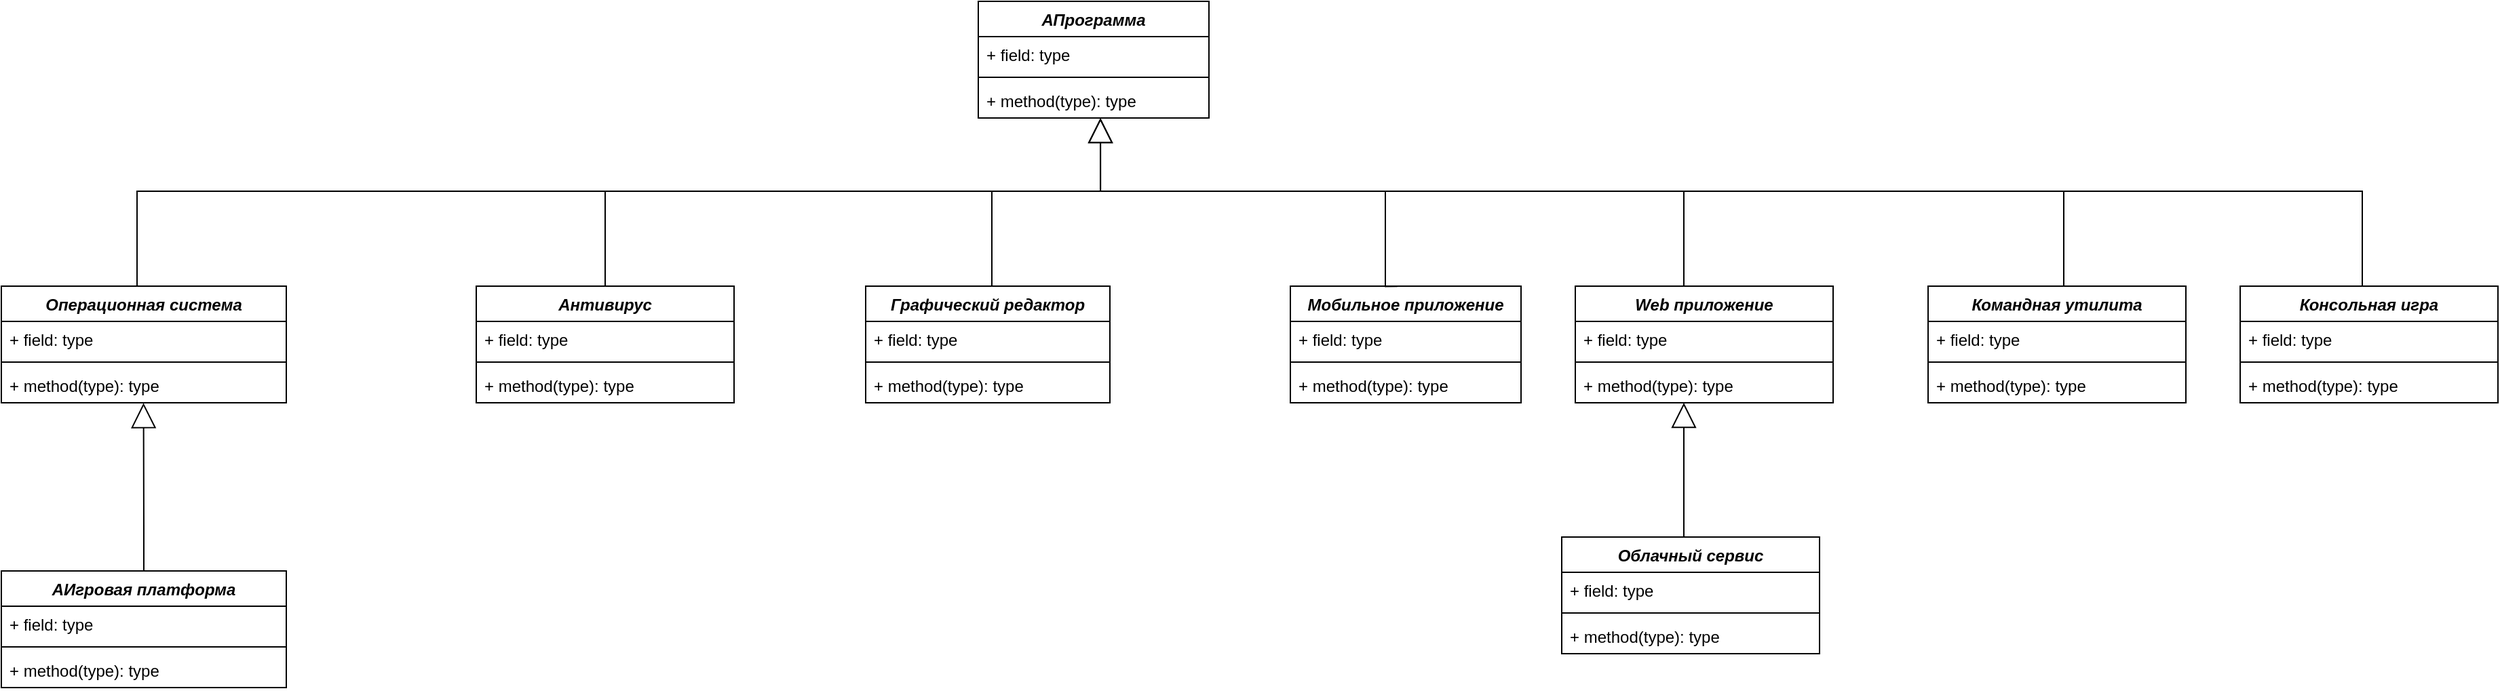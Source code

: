 <mxfile version="26.0.14">
  <diagram name="Страница — 1" id="1IhqNI-9ftxUwjLDLz9c">
    <mxGraphModel dx="2203" dy="1203" grid="1" gridSize="10" guides="1" tooltips="1" connect="1" arrows="1" fold="1" page="1" pageScale="1" pageWidth="827" pageHeight="1169" math="0" shadow="0">
      <root>
        <mxCell id="0" />
        <mxCell id="1" parent="0" />
        <mxCell id="y_bu4ISOqVrsxOuGK8KF-1" value="&lt;i&gt;АИгровая платформа&lt;/i&gt;" style="swimlane;fontStyle=1;align=center;verticalAlign=top;childLayout=stackLayout;horizontal=1;startSize=26;horizontalStack=0;resizeParent=1;resizeParentMax=0;resizeLast=0;collapsible=1;marginBottom=0;whiteSpace=wrap;html=1;" parent="1" vertex="1">
          <mxGeometry x="190" y="610" width="210" height="86" as="geometry" />
        </mxCell>
        <mxCell id="y_bu4ISOqVrsxOuGK8KF-2" value="+ field: type" style="text;strokeColor=none;fillColor=none;align=left;verticalAlign=top;spacingLeft=4;spacingRight=4;overflow=hidden;rotatable=0;points=[[0,0.5],[1,0.5]];portConstraint=eastwest;whiteSpace=wrap;html=1;" parent="y_bu4ISOqVrsxOuGK8KF-1" vertex="1">
          <mxGeometry y="26" width="210" height="26" as="geometry" />
        </mxCell>
        <mxCell id="y_bu4ISOqVrsxOuGK8KF-3" value="" style="line;strokeWidth=1;fillColor=none;align=left;verticalAlign=middle;spacingTop=-1;spacingLeft=3;spacingRight=3;rotatable=0;labelPosition=right;points=[];portConstraint=eastwest;strokeColor=inherit;" parent="y_bu4ISOqVrsxOuGK8KF-1" vertex="1">
          <mxGeometry y="52" width="210" height="8" as="geometry" />
        </mxCell>
        <mxCell id="y_bu4ISOqVrsxOuGK8KF-4" value="+ method(type): type" style="text;strokeColor=none;fillColor=none;align=left;verticalAlign=top;spacingLeft=4;spacingRight=4;overflow=hidden;rotatable=0;points=[[0,0.5],[1,0.5]];portConstraint=eastwest;whiteSpace=wrap;html=1;" parent="y_bu4ISOqVrsxOuGK8KF-1" vertex="1">
          <mxGeometry y="60" width="210" height="26" as="geometry" />
        </mxCell>
        <mxCell id="y_bu4ISOqVrsxOuGK8KF-6" value="&lt;i&gt;Операционная система&lt;/i&gt;" style="swimlane;fontStyle=1;align=center;verticalAlign=top;childLayout=stackLayout;horizontal=1;startSize=26;horizontalStack=0;resizeParent=1;resizeParentMax=0;resizeLast=0;collapsible=1;marginBottom=0;whiteSpace=wrap;html=1;" parent="1" vertex="1">
          <mxGeometry x="190" y="400" width="210" height="86" as="geometry" />
        </mxCell>
        <mxCell id="y_bu4ISOqVrsxOuGK8KF-7" value="+ field: type" style="text;strokeColor=none;fillColor=none;align=left;verticalAlign=top;spacingLeft=4;spacingRight=4;overflow=hidden;rotatable=0;points=[[0,0.5],[1,0.5]];portConstraint=eastwest;whiteSpace=wrap;html=1;" parent="y_bu4ISOqVrsxOuGK8KF-6" vertex="1">
          <mxGeometry y="26" width="210" height="26" as="geometry" />
        </mxCell>
        <mxCell id="y_bu4ISOqVrsxOuGK8KF-8" value="" style="line;strokeWidth=1;fillColor=none;align=left;verticalAlign=middle;spacingTop=-1;spacingLeft=3;spacingRight=3;rotatable=0;labelPosition=right;points=[];portConstraint=eastwest;strokeColor=inherit;" parent="y_bu4ISOqVrsxOuGK8KF-6" vertex="1">
          <mxGeometry y="52" width="210" height="8" as="geometry" />
        </mxCell>
        <mxCell id="y_bu4ISOqVrsxOuGK8KF-9" value="+ method(type): type" style="text;strokeColor=none;fillColor=none;align=left;verticalAlign=top;spacingLeft=4;spacingRight=4;overflow=hidden;rotatable=0;points=[[0,0.5],[1,0.5]];portConstraint=eastwest;whiteSpace=wrap;html=1;" parent="y_bu4ISOqVrsxOuGK8KF-6" vertex="1">
          <mxGeometry y="60" width="210" height="26" as="geometry" />
        </mxCell>
        <mxCell id="y_bu4ISOqVrsxOuGK8KF-10" value="&lt;i&gt;АПрограмма&lt;/i&gt;" style="swimlane;fontStyle=1;align=center;verticalAlign=top;childLayout=stackLayout;horizontal=1;startSize=26;horizontalStack=0;resizeParent=1;resizeParentMax=0;resizeLast=0;collapsible=1;marginBottom=0;whiteSpace=wrap;html=1;" parent="1" vertex="1">
          <mxGeometry x="910" y="190" width="170" height="86" as="geometry" />
        </mxCell>
        <mxCell id="y_bu4ISOqVrsxOuGK8KF-11" value="+ field: type" style="text;strokeColor=none;fillColor=none;align=left;verticalAlign=top;spacingLeft=4;spacingRight=4;overflow=hidden;rotatable=0;points=[[0,0.5],[1,0.5]];portConstraint=eastwest;whiteSpace=wrap;html=1;" parent="y_bu4ISOqVrsxOuGK8KF-10" vertex="1">
          <mxGeometry y="26" width="170" height="26" as="geometry" />
        </mxCell>
        <mxCell id="y_bu4ISOqVrsxOuGK8KF-12" value="" style="line;strokeWidth=1;fillColor=none;align=left;verticalAlign=middle;spacingTop=-1;spacingLeft=3;spacingRight=3;rotatable=0;labelPosition=right;points=[];portConstraint=eastwest;strokeColor=inherit;" parent="y_bu4ISOqVrsxOuGK8KF-10" vertex="1">
          <mxGeometry y="52" width="170" height="8" as="geometry" />
        </mxCell>
        <mxCell id="y_bu4ISOqVrsxOuGK8KF-13" value="+ method(type): type" style="text;strokeColor=none;fillColor=none;align=left;verticalAlign=top;spacingLeft=4;spacingRight=4;overflow=hidden;rotatable=0;points=[[0,0.5],[1,0.5]];portConstraint=eastwest;whiteSpace=wrap;html=1;" parent="y_bu4ISOqVrsxOuGK8KF-10" vertex="1">
          <mxGeometry y="60" width="170" height="26" as="geometry" />
        </mxCell>
        <mxCell id="y_bu4ISOqVrsxOuGK8KF-14" value="&lt;i&gt;Web приложение&lt;/i&gt;" style="swimlane;fontStyle=1;align=center;verticalAlign=top;childLayout=stackLayout;horizontal=1;startSize=26;horizontalStack=0;resizeParent=1;resizeParentMax=0;resizeLast=0;collapsible=1;marginBottom=0;whiteSpace=wrap;html=1;" parent="1" vertex="1">
          <mxGeometry x="1350" y="400" width="190" height="86" as="geometry" />
        </mxCell>
        <mxCell id="y_bu4ISOqVrsxOuGK8KF-15" value="+ field: type" style="text;strokeColor=none;fillColor=none;align=left;verticalAlign=top;spacingLeft=4;spacingRight=4;overflow=hidden;rotatable=0;points=[[0,0.5],[1,0.5]];portConstraint=eastwest;whiteSpace=wrap;html=1;" parent="y_bu4ISOqVrsxOuGK8KF-14" vertex="1">
          <mxGeometry y="26" width="190" height="26" as="geometry" />
        </mxCell>
        <mxCell id="y_bu4ISOqVrsxOuGK8KF-16" value="" style="line;strokeWidth=1;fillColor=none;align=left;verticalAlign=middle;spacingTop=-1;spacingLeft=3;spacingRight=3;rotatable=0;labelPosition=right;points=[];portConstraint=eastwest;strokeColor=inherit;" parent="y_bu4ISOqVrsxOuGK8KF-14" vertex="1">
          <mxGeometry y="52" width="190" height="8" as="geometry" />
        </mxCell>
        <mxCell id="y_bu4ISOqVrsxOuGK8KF-17" value="+ method(type): type" style="text;strokeColor=none;fillColor=none;align=left;verticalAlign=top;spacingLeft=4;spacingRight=4;overflow=hidden;rotatable=0;points=[[0,0.5],[1,0.5]];portConstraint=eastwest;whiteSpace=wrap;html=1;" parent="y_bu4ISOqVrsxOuGK8KF-14" vertex="1">
          <mxGeometry y="60" width="190" height="26" as="geometry" />
        </mxCell>
        <mxCell id="y_bu4ISOqVrsxOuGK8KF-18" value="&lt;i&gt;Облачный сервис&lt;/i&gt;" style="swimlane;fontStyle=1;align=center;verticalAlign=top;childLayout=stackLayout;horizontal=1;startSize=26;horizontalStack=0;resizeParent=1;resizeParentMax=0;resizeLast=0;collapsible=1;marginBottom=0;whiteSpace=wrap;html=1;" parent="1" vertex="1">
          <mxGeometry x="1340" y="585" width="190" height="86" as="geometry" />
        </mxCell>
        <mxCell id="y_bu4ISOqVrsxOuGK8KF-19" value="+ field: type" style="text;strokeColor=none;fillColor=none;align=left;verticalAlign=top;spacingLeft=4;spacingRight=4;overflow=hidden;rotatable=0;points=[[0,0.5],[1,0.5]];portConstraint=eastwest;whiteSpace=wrap;html=1;" parent="y_bu4ISOqVrsxOuGK8KF-18" vertex="1">
          <mxGeometry y="26" width="190" height="26" as="geometry" />
        </mxCell>
        <mxCell id="y_bu4ISOqVrsxOuGK8KF-20" value="" style="line;strokeWidth=1;fillColor=none;align=left;verticalAlign=middle;spacingTop=-1;spacingLeft=3;spacingRight=3;rotatable=0;labelPosition=right;points=[];portConstraint=eastwest;strokeColor=inherit;" parent="y_bu4ISOqVrsxOuGK8KF-18" vertex="1">
          <mxGeometry y="52" width="190" height="8" as="geometry" />
        </mxCell>
        <mxCell id="y_bu4ISOqVrsxOuGK8KF-21" value="+ method(type): type" style="text;strokeColor=none;fillColor=none;align=left;verticalAlign=top;spacingLeft=4;spacingRight=4;overflow=hidden;rotatable=0;points=[[0,0.5],[1,0.5]];portConstraint=eastwest;whiteSpace=wrap;html=1;" parent="y_bu4ISOqVrsxOuGK8KF-18" vertex="1">
          <mxGeometry y="60" width="190" height="26" as="geometry" />
        </mxCell>
        <mxCell id="y_bu4ISOqVrsxOuGK8KF-22" value="&lt;i&gt;Антивирус&lt;/i&gt;" style="swimlane;fontStyle=1;align=center;verticalAlign=top;childLayout=stackLayout;horizontal=1;startSize=26;horizontalStack=0;resizeParent=1;resizeParentMax=0;resizeLast=0;collapsible=1;marginBottom=0;whiteSpace=wrap;html=1;" parent="1" vertex="1">
          <mxGeometry x="540" y="400" width="190" height="86" as="geometry" />
        </mxCell>
        <mxCell id="y_bu4ISOqVrsxOuGK8KF-23" value="+ field: type" style="text;strokeColor=none;fillColor=none;align=left;verticalAlign=top;spacingLeft=4;spacingRight=4;overflow=hidden;rotatable=0;points=[[0,0.5],[1,0.5]];portConstraint=eastwest;whiteSpace=wrap;html=1;" parent="y_bu4ISOqVrsxOuGK8KF-22" vertex="1">
          <mxGeometry y="26" width="190" height="26" as="geometry" />
        </mxCell>
        <mxCell id="y_bu4ISOqVrsxOuGK8KF-24" value="" style="line;strokeWidth=1;fillColor=none;align=left;verticalAlign=middle;spacingTop=-1;spacingLeft=3;spacingRight=3;rotatable=0;labelPosition=right;points=[];portConstraint=eastwest;strokeColor=inherit;" parent="y_bu4ISOqVrsxOuGK8KF-22" vertex="1">
          <mxGeometry y="52" width="190" height="8" as="geometry" />
        </mxCell>
        <mxCell id="y_bu4ISOqVrsxOuGK8KF-25" value="+ method(type): type" style="text;strokeColor=none;fillColor=none;align=left;verticalAlign=top;spacingLeft=4;spacingRight=4;overflow=hidden;rotatable=0;points=[[0,0.5],[1,0.5]];portConstraint=eastwest;whiteSpace=wrap;html=1;" parent="y_bu4ISOqVrsxOuGK8KF-22" vertex="1">
          <mxGeometry y="60" width="190" height="26" as="geometry" />
        </mxCell>
        <mxCell id="y_bu4ISOqVrsxOuGK8KF-26" value="&lt;i&gt;Мобильное приложение&lt;/i&gt;" style="swimlane;fontStyle=1;align=center;verticalAlign=top;childLayout=stackLayout;horizontal=1;startSize=26;horizontalStack=0;resizeParent=1;resizeParentMax=0;resizeLast=0;collapsible=1;marginBottom=0;whiteSpace=wrap;html=1;" parent="1" vertex="1">
          <mxGeometry x="1140" y="400" width="170" height="86" as="geometry" />
        </mxCell>
        <mxCell id="y_bu4ISOqVrsxOuGK8KF-27" value="+ field: type" style="text;strokeColor=none;fillColor=none;align=left;verticalAlign=top;spacingLeft=4;spacingRight=4;overflow=hidden;rotatable=0;points=[[0,0.5],[1,0.5]];portConstraint=eastwest;whiteSpace=wrap;html=1;" parent="y_bu4ISOqVrsxOuGK8KF-26" vertex="1">
          <mxGeometry y="26" width="170" height="26" as="geometry" />
        </mxCell>
        <mxCell id="y_bu4ISOqVrsxOuGK8KF-28" value="" style="line;strokeWidth=1;fillColor=none;align=left;verticalAlign=middle;spacingTop=-1;spacingLeft=3;spacingRight=3;rotatable=0;labelPosition=right;points=[];portConstraint=eastwest;strokeColor=inherit;" parent="y_bu4ISOqVrsxOuGK8KF-26" vertex="1">
          <mxGeometry y="52" width="170" height="8" as="geometry" />
        </mxCell>
        <mxCell id="y_bu4ISOqVrsxOuGK8KF-29" value="+ method(type): type" style="text;strokeColor=none;fillColor=none;align=left;verticalAlign=top;spacingLeft=4;spacingRight=4;overflow=hidden;rotatable=0;points=[[0,0.5],[1,0.5]];portConstraint=eastwest;whiteSpace=wrap;html=1;" parent="y_bu4ISOqVrsxOuGK8KF-26" vertex="1">
          <mxGeometry y="60" width="170" height="26" as="geometry" />
        </mxCell>
        <mxCell id="y_bu4ISOqVrsxOuGK8KF-30" value="&lt;i&gt;Графический редактор&lt;/i&gt;" style="swimlane;fontStyle=1;align=center;verticalAlign=top;childLayout=stackLayout;horizontal=1;startSize=26;horizontalStack=0;resizeParent=1;resizeParentMax=0;resizeLast=0;collapsible=1;marginBottom=0;whiteSpace=wrap;html=1;" parent="1" vertex="1">
          <mxGeometry x="827" y="400" width="180" height="86" as="geometry" />
        </mxCell>
        <mxCell id="y_bu4ISOqVrsxOuGK8KF-31" value="+ field: type" style="text;strokeColor=none;fillColor=none;align=left;verticalAlign=top;spacingLeft=4;spacingRight=4;overflow=hidden;rotatable=0;points=[[0,0.5],[1,0.5]];portConstraint=eastwest;whiteSpace=wrap;html=1;" parent="y_bu4ISOqVrsxOuGK8KF-30" vertex="1">
          <mxGeometry y="26" width="180" height="26" as="geometry" />
        </mxCell>
        <mxCell id="y_bu4ISOqVrsxOuGK8KF-32" value="" style="line;strokeWidth=1;fillColor=none;align=left;verticalAlign=middle;spacingTop=-1;spacingLeft=3;spacingRight=3;rotatable=0;labelPosition=right;points=[];portConstraint=eastwest;strokeColor=inherit;" parent="y_bu4ISOqVrsxOuGK8KF-30" vertex="1">
          <mxGeometry y="52" width="180" height="8" as="geometry" />
        </mxCell>
        <mxCell id="y_bu4ISOqVrsxOuGK8KF-33" value="+ method(type): type" style="text;strokeColor=none;fillColor=none;align=left;verticalAlign=top;spacingLeft=4;spacingRight=4;overflow=hidden;rotatable=0;points=[[0,0.5],[1,0.5]];portConstraint=eastwest;whiteSpace=wrap;html=1;" parent="y_bu4ISOqVrsxOuGK8KF-30" vertex="1">
          <mxGeometry y="60" width="180" height="26" as="geometry" />
        </mxCell>
        <mxCell id="y_bu4ISOqVrsxOuGK8KF-36" value="" style="endArrow=block;endSize=16;endFill=0;html=1;rounded=0;entryX=1;entryY=0.5;entryDx=0;entryDy=0;edgeStyle=orthogonalEdgeStyle;exitX=0.465;exitY=0.002;exitDx=0;exitDy=0;exitPerimeter=0;" parent="1" source="y_bu4ISOqVrsxOuGK8KF-26" edge="1">
          <mxGeometry width="160" relative="1" as="geometry">
            <mxPoint x="1230" y="387" as="sourcePoint" />
            <mxPoint x="1000" y="276" as="targetPoint" />
            <Array as="points">
              <mxPoint x="1210" y="330" />
              <mxPoint x="1000" y="330" />
            </Array>
          </mxGeometry>
        </mxCell>
        <mxCell id="y_bu4ISOqVrsxOuGK8KF-37" value="" style="endArrow=block;endSize=16;endFill=0;html=1;rounded=0;edgeStyle=orthogonalEdgeStyle;entryX=0.536;entryY=0.991;entryDx=0;entryDy=0;entryPerimeter=0;" parent="1" edge="1">
          <mxGeometry width="160" relative="1" as="geometry">
            <mxPoint x="920" y="400" as="sourcePoint" />
            <mxPoint x="1000.08" y="275.996" as="targetPoint" />
            <Array as="points">
              <mxPoint x="920" y="400" />
              <mxPoint x="920" y="330" />
              <mxPoint x="1000" y="330" />
            </Array>
          </mxGeometry>
        </mxCell>
        <mxCell id="y_bu4ISOqVrsxOuGK8KF-41" value="" style="endArrow=none;html=1;edgeStyle=orthogonalEdgeStyle;rounded=0;entryX=0.5;entryY=0;entryDx=0;entryDy=0;" parent="1" target="y_bu4ISOqVrsxOuGK8KF-22" edge="1">
          <mxGeometry relative="1" as="geometry">
            <mxPoint x="920" y="330" as="sourcePoint" />
            <mxPoint x="330" y="320" as="targetPoint" />
            <Array as="points">
              <mxPoint x="635" y="330" />
            </Array>
          </mxGeometry>
        </mxCell>
        <mxCell id="y_bu4ISOqVrsxOuGK8KF-47" value="" style="endArrow=none;html=1;edgeStyle=orthogonalEdgeStyle;rounded=0;entryX=0.5;entryY=0;entryDx=0;entryDy=0;" parent="1" edge="1">
          <mxGeometry relative="1" as="geometry">
            <mxPoint x="1200" y="330" as="sourcePoint" />
            <mxPoint x="1430" y="400" as="targetPoint" />
            <Array as="points">
              <mxPoint x="1430" y="330" />
            </Array>
          </mxGeometry>
        </mxCell>
        <mxCell id="y_bu4ISOqVrsxOuGK8KF-48" value="" style="endArrow=block;endSize=16;endFill=0;html=1;rounded=0;entryX=1;entryY=0.5;entryDx=0;entryDy=0;edgeStyle=orthogonalEdgeStyle;" parent="1" edge="1">
          <mxGeometry width="160" relative="1" as="geometry">
            <mxPoint x="1430" y="585" as="sourcePoint" />
            <mxPoint x="1430" y="486.004" as="targetPoint" />
            <Array as="points">
              <mxPoint x="1430" y="585" />
            </Array>
          </mxGeometry>
        </mxCell>
        <mxCell id="y_bu4ISOqVrsxOuGK8KF-49" value="&lt;i&gt;Командная утилита&lt;/i&gt;" style="swimlane;fontStyle=1;align=center;verticalAlign=top;childLayout=stackLayout;horizontal=1;startSize=26;horizontalStack=0;resizeParent=1;resizeParentMax=0;resizeLast=0;collapsible=1;marginBottom=0;whiteSpace=wrap;html=1;" parent="1" vertex="1">
          <mxGeometry x="1610" y="400" width="190" height="86" as="geometry" />
        </mxCell>
        <mxCell id="y_bu4ISOqVrsxOuGK8KF-50" value="+ field: type" style="text;strokeColor=none;fillColor=none;align=left;verticalAlign=top;spacingLeft=4;spacingRight=4;overflow=hidden;rotatable=0;points=[[0,0.5],[1,0.5]];portConstraint=eastwest;whiteSpace=wrap;html=1;" parent="y_bu4ISOqVrsxOuGK8KF-49" vertex="1">
          <mxGeometry y="26" width="190" height="26" as="geometry" />
        </mxCell>
        <mxCell id="y_bu4ISOqVrsxOuGK8KF-51" value="" style="line;strokeWidth=1;fillColor=none;align=left;verticalAlign=middle;spacingTop=-1;spacingLeft=3;spacingRight=3;rotatable=0;labelPosition=right;points=[];portConstraint=eastwest;strokeColor=inherit;" parent="y_bu4ISOqVrsxOuGK8KF-49" vertex="1">
          <mxGeometry y="52" width="190" height="8" as="geometry" />
        </mxCell>
        <mxCell id="y_bu4ISOqVrsxOuGK8KF-52" value="+ method(type): type" style="text;strokeColor=none;fillColor=none;align=left;verticalAlign=top;spacingLeft=4;spacingRight=4;overflow=hidden;rotatable=0;points=[[0,0.5],[1,0.5]];portConstraint=eastwest;whiteSpace=wrap;html=1;" parent="y_bu4ISOqVrsxOuGK8KF-49" vertex="1">
          <mxGeometry y="60" width="190" height="26" as="geometry" />
        </mxCell>
        <mxCell id="y_bu4ISOqVrsxOuGK8KF-53" value="&lt;i&gt;Консольная игра&lt;/i&gt;" style="swimlane;fontStyle=1;align=center;verticalAlign=top;childLayout=stackLayout;horizontal=1;startSize=26;horizontalStack=0;resizeParent=1;resizeParentMax=0;resizeLast=0;collapsible=1;marginBottom=0;whiteSpace=wrap;html=1;" parent="1" vertex="1">
          <mxGeometry x="1840" y="400" width="190" height="86" as="geometry" />
        </mxCell>
        <mxCell id="y_bu4ISOqVrsxOuGK8KF-54" value="+ field: type" style="text;strokeColor=none;fillColor=none;align=left;verticalAlign=top;spacingLeft=4;spacingRight=4;overflow=hidden;rotatable=0;points=[[0,0.5],[1,0.5]];portConstraint=eastwest;whiteSpace=wrap;html=1;" parent="y_bu4ISOqVrsxOuGK8KF-53" vertex="1">
          <mxGeometry y="26" width="190" height="26" as="geometry" />
        </mxCell>
        <mxCell id="y_bu4ISOqVrsxOuGK8KF-55" value="" style="line;strokeWidth=1;fillColor=none;align=left;verticalAlign=middle;spacingTop=-1;spacingLeft=3;spacingRight=3;rotatable=0;labelPosition=right;points=[];portConstraint=eastwest;strokeColor=inherit;" parent="y_bu4ISOqVrsxOuGK8KF-53" vertex="1">
          <mxGeometry y="52" width="190" height="8" as="geometry" />
        </mxCell>
        <mxCell id="y_bu4ISOqVrsxOuGK8KF-56" value="+ method(type): type" style="text;strokeColor=none;fillColor=none;align=left;verticalAlign=top;spacingLeft=4;spacingRight=4;overflow=hidden;rotatable=0;points=[[0,0.5],[1,0.5]];portConstraint=eastwest;whiteSpace=wrap;html=1;" parent="y_bu4ISOqVrsxOuGK8KF-53" vertex="1">
          <mxGeometry y="60" width="190" height="26" as="geometry" />
        </mxCell>
        <mxCell id="y_bu4ISOqVrsxOuGK8KF-57" value="" style="endArrow=none;html=1;edgeStyle=orthogonalEdgeStyle;rounded=0;entryX=0.5;entryY=0;entryDx=0;entryDy=0;" parent="1" edge="1">
          <mxGeometry relative="1" as="geometry">
            <mxPoint x="1430" y="330" as="sourcePoint" />
            <mxPoint x="1930" y="400" as="targetPoint" />
            <Array as="points">
              <mxPoint x="1930" y="330" />
            </Array>
          </mxGeometry>
        </mxCell>
        <mxCell id="y_bu4ISOqVrsxOuGK8KF-58" value="" style="endArrow=none;html=1;edgeStyle=orthogonalEdgeStyle;rounded=0;entryX=0.5;entryY=0;entryDx=0;entryDy=0;" parent="1" edge="1">
          <mxGeometry relative="1" as="geometry">
            <mxPoint x="1430" y="330" as="sourcePoint" />
            <mxPoint x="1710" y="400" as="targetPoint" />
            <Array as="points">
              <mxPoint x="1710" y="330" />
            </Array>
          </mxGeometry>
        </mxCell>
        <mxCell id="00rmLL2c76dwnM34byXK-1" value="" style="endArrow=block;endSize=16;endFill=0;html=1;rounded=0;edgeStyle=orthogonalEdgeStyle;exitX=0.5;exitY=0;exitDx=0;exitDy=0;entryX=0.499;entryY=1.007;entryDx=0;entryDy=0;entryPerimeter=0;" edge="1" parent="1" source="y_bu4ISOqVrsxOuGK8KF-1" target="y_bu4ISOqVrsxOuGK8KF-9">
          <mxGeometry width="160" relative="1" as="geometry">
            <mxPoint x="190.0" y="760" as="sourcePoint" />
            <mxPoint x="300" y="500" as="targetPoint" />
            <Array as="points">
              <mxPoint x="295" y="580" />
              <mxPoint x="295" y="580" />
            </Array>
          </mxGeometry>
        </mxCell>
        <mxCell id="00rmLL2c76dwnM34byXK-2" value="" style="endArrow=none;html=1;edgeStyle=orthogonalEdgeStyle;rounded=0;entryX=0.5;entryY=0;entryDx=0;entryDy=0;" edge="1" parent="1">
          <mxGeometry relative="1" as="geometry">
            <mxPoint x="640" y="330" as="sourcePoint" />
            <mxPoint x="290" y="400" as="targetPoint" />
            <Array as="points">
              <mxPoint x="290" y="330" />
            </Array>
          </mxGeometry>
        </mxCell>
      </root>
    </mxGraphModel>
  </diagram>
</mxfile>
